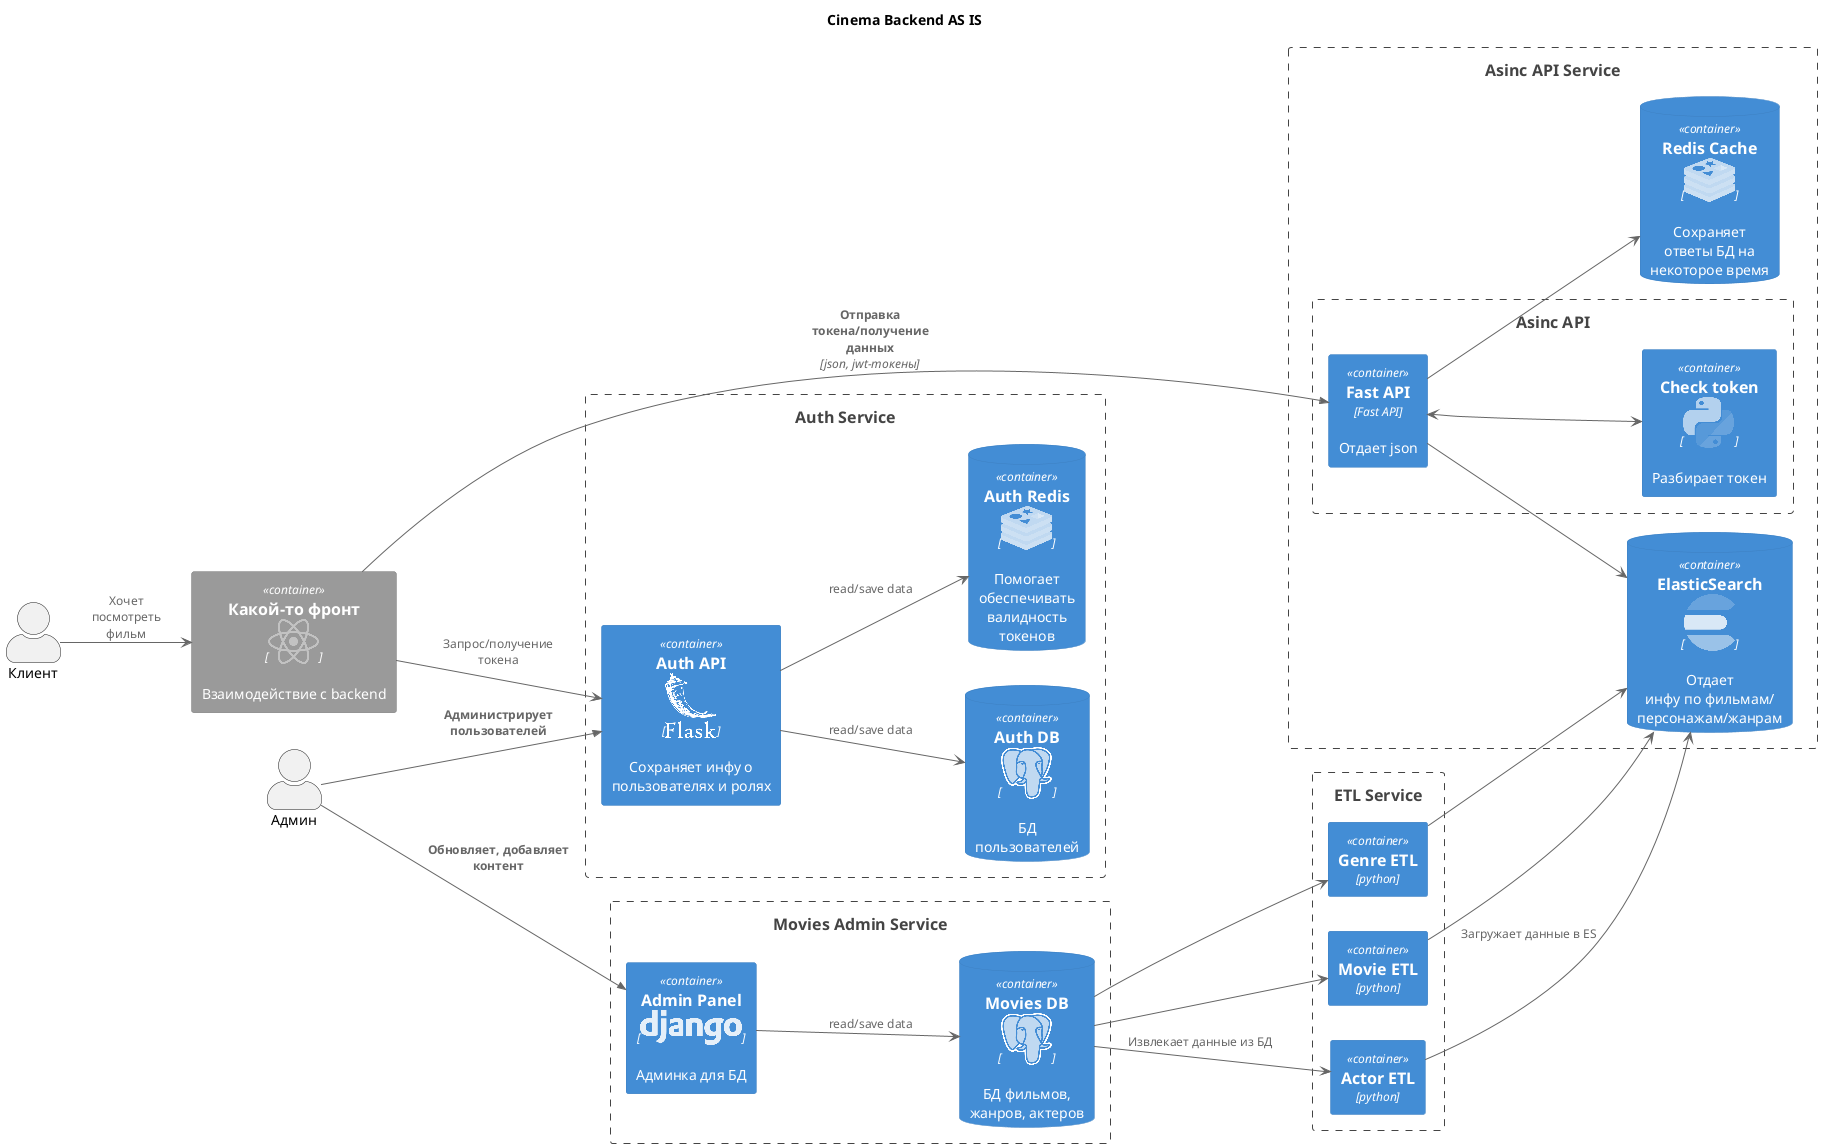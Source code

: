 @startuml
!include <logos/flask.puml>
!include <logos/django.puml>
!include <logos/redis.puml>
!include <logos/postgresql.puml>
!include <logos/ElasticSearch.puml>
!include <logos/python.puml>
!include <logos/react.puml>
!include <C4/C4_Container>

title Cinema Backend AS IS

LAYOUT_LANDSCAPE()


actor Клиент as Client
actor Админ as Admin

Container(Frontend, "Какой-то фронт", "<$react>", "Взаимодействие с backend") #9a9a9a;line:grey;text:white

Boundary(ETL, "ETL Service") {
  Container(movies_etl, "Movie ETL", "python")
  Container(actor_etl, "Actor ETL", "python")
  Container(genre_etl, "Genre ETL", "python")
}

Boundary(AAS, "Asinc API Service") {
    Boundary(asinc_api, "Asinc API") {
    Container(fast_api, "Fast API", "Fast API", "Отдает json")
    Container(check_token, "Check token", "<$python>", "Разбирает токен")
    }
  ContainerDb(redis_asinc, "Redis Cache", "<$redis>", "Сохраняет\nответы БД на\nнекоторое время")
  ContainerDb(es_asinc, "ElasticSearch", "<$elasticsearch>", "Отдает\nинфу по фильмам/\nперсонажам/жанрам")

  fast_api --> es_asinc
  fast_api --> redis_asinc
  fast_api <--> check_token
}

Boundary(AS, "Auth Service") {
  Container(flask_auth, "Auth API", "<$flask>", "Сохраняет инфу о пользователях и ролях")
  ContainerDb(Postgresql_Auth, "Auth DB", "<$postgresql>", "БД\nпользователей")
  ContainerDb(Redis_Auth, "Auth Redis", "<$redis>", "Помогает\nобеспечивать\nвалидность\nтокенов")

  flask_auth --> Postgresql_Auth  : read/save data
  flask_auth --> Redis_Auth  : read/save data
}

Boundary(MAS, "Movies Admin Service") {
  Container(admin_panel, "Admin Panel", "<$django>", "Админка для БД")
  ContainerDb(Postgresql_movies, "Movies DB", "<$postgresql>", "БД фильмов,\nжанров, актеров")
  admin_panel --> Postgresql_movies : read/save data
}

Postgresql_movies --> actor_etl : Извлекает данные из БД
Postgresql_movies --> movies_etl
Postgresql_movies --> genre_etl

actor_etl --> es_asinc : Загружает данные в ES
movies_etl --> es_asinc
genre_etl --> es_asinc

Client --> Frontend : Хочет\nпосмотреть\nфильм
Frontend --> flask_auth : Запрос/получение токена
Rel(Frontend, fast_api, "Отправка токена/получение данных", "json, jwt-токены")

Rel(Admin, admin_panel, "Обновляет, добавляет контент")
Rel(Admin, flask_auth, "Администрирует пользователей")

@enduml
